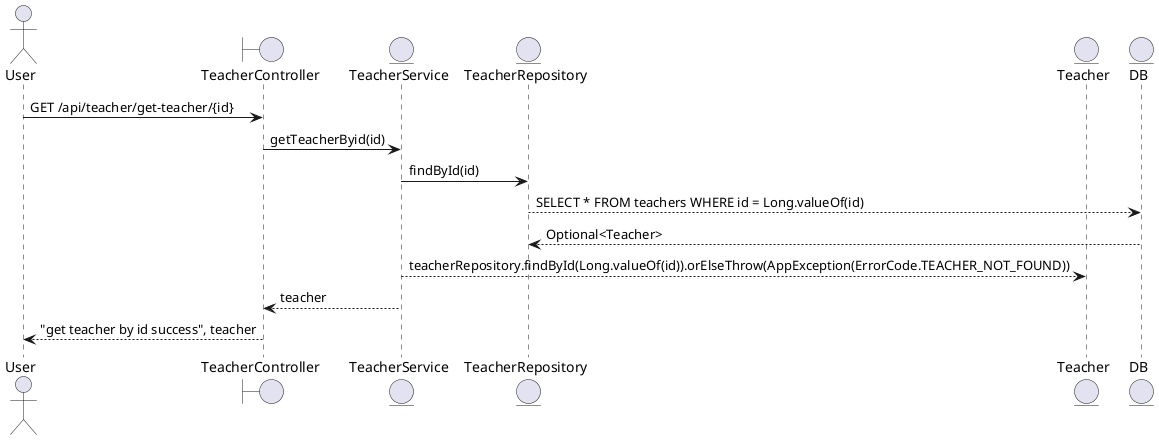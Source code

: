 @startuml

actor User
boundary TeacherController
entity TeacherService
entity TeacherRepository
entity Teacher
entity DB

User -> TeacherController : GET /api/teacher/get-teacher/{id}
TeacherController -> TeacherService : getTeacherByid(id)
TeacherService -> TeacherRepository : findById(id)
TeacherRepository --> DB : SELECT * FROM teachers WHERE id = Long.valueOf(id)
DB --> TeacherRepository : Optional<Teacher>

TeacherService --> Teacher : teacherRepository.findById(Long.valueOf(id)).orElseThrow(AppException(ErrorCode.TEACHER_NOT_FOUND))

TeacherService --> TeacherController : teacher
TeacherController --> User : "get teacher by id success", teacher

@enduml
